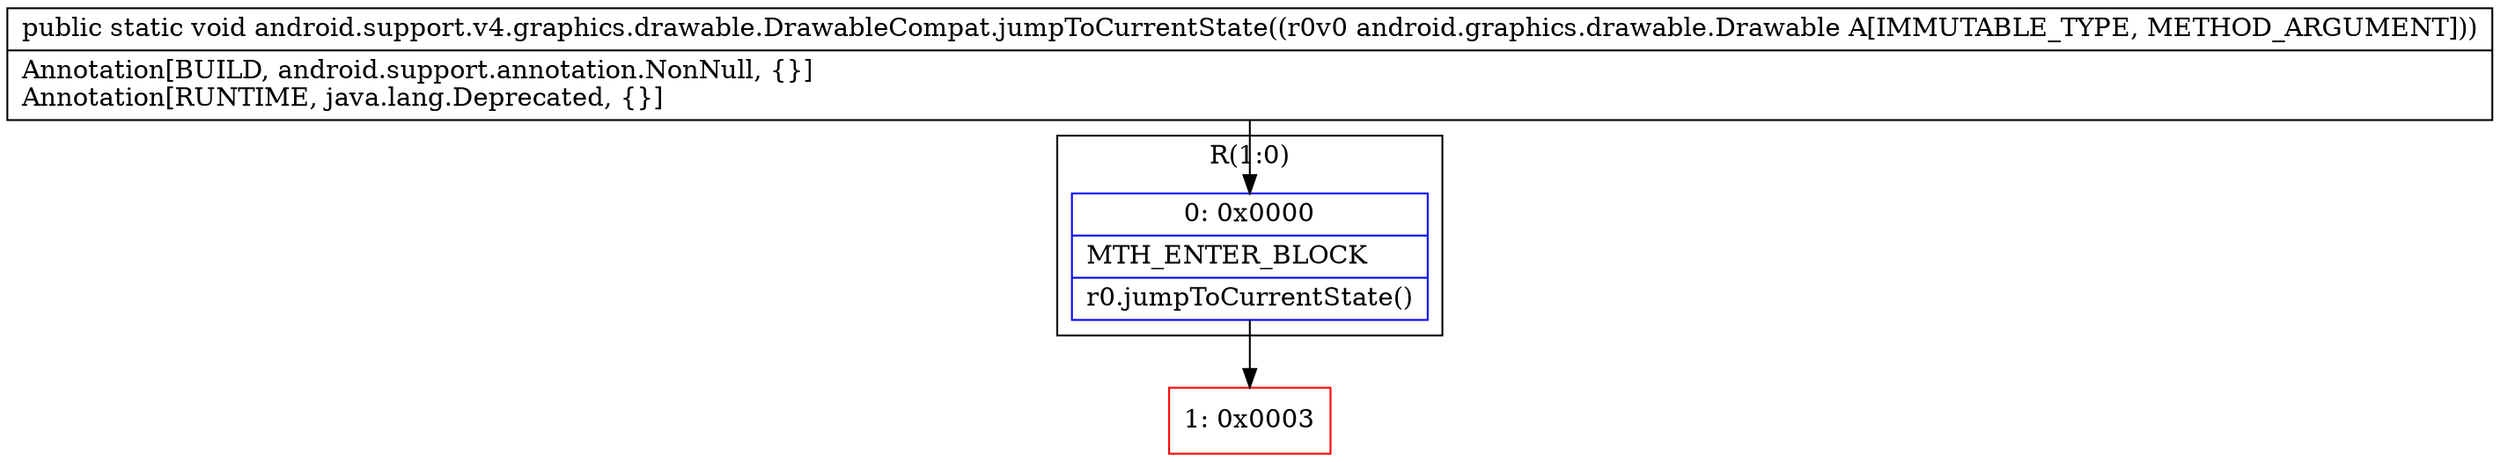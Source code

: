 digraph "CFG forandroid.support.v4.graphics.drawable.DrawableCompat.jumpToCurrentState(Landroid\/graphics\/drawable\/Drawable;)V" {
subgraph cluster_Region_1705518543 {
label = "R(1:0)";
node [shape=record,color=blue];
Node_0 [shape=record,label="{0\:\ 0x0000|MTH_ENTER_BLOCK\l|r0.jumpToCurrentState()\l}"];
}
Node_1 [shape=record,color=red,label="{1\:\ 0x0003}"];
MethodNode[shape=record,label="{public static void android.support.v4.graphics.drawable.DrawableCompat.jumpToCurrentState((r0v0 android.graphics.drawable.Drawable A[IMMUTABLE_TYPE, METHOD_ARGUMENT]))  | Annotation[BUILD, android.support.annotation.NonNull, \{\}]\lAnnotation[RUNTIME, java.lang.Deprecated, \{\}]\l}"];
MethodNode -> Node_0;
Node_0 -> Node_1;
}

